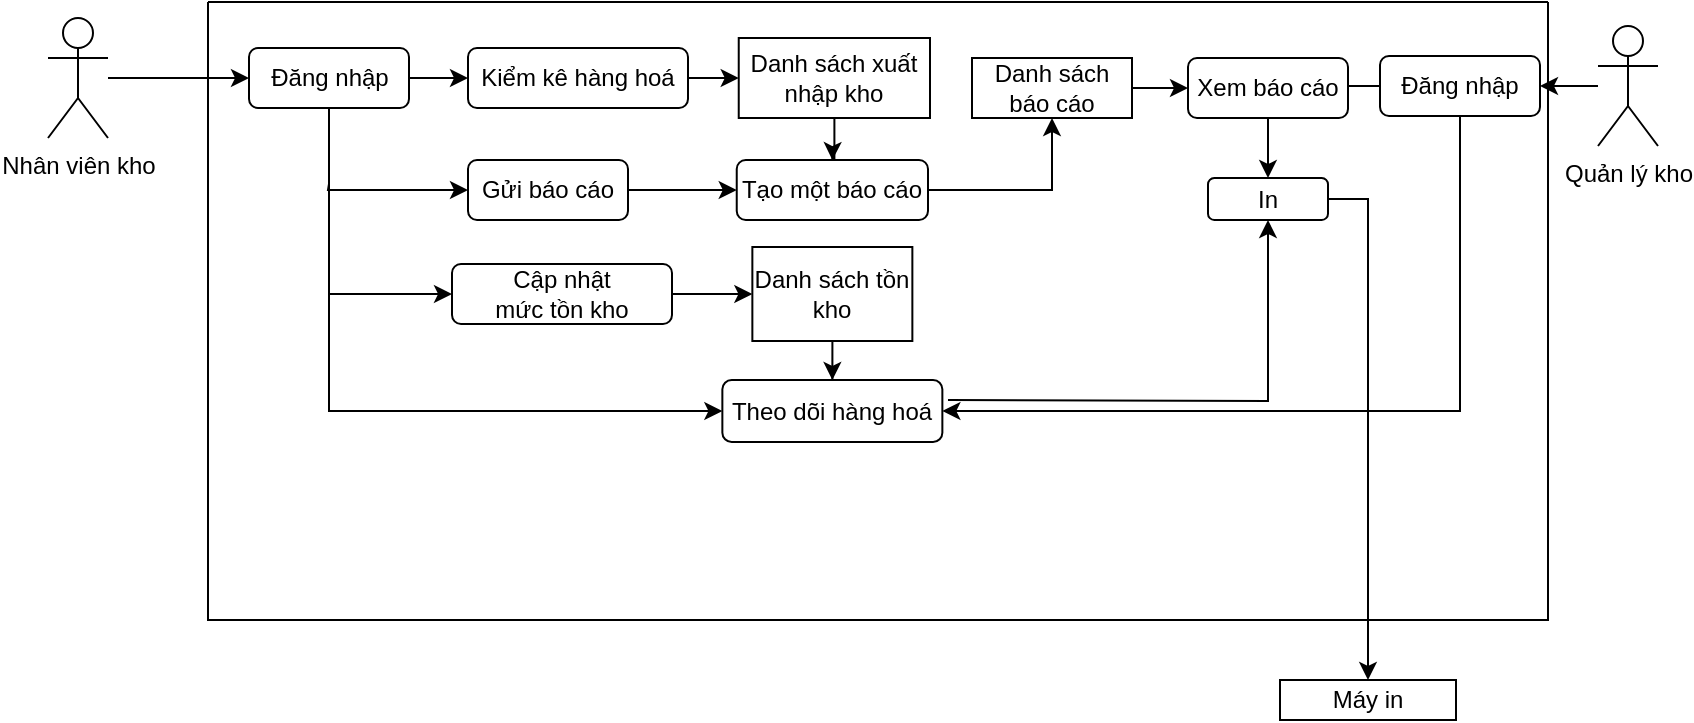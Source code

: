 <mxfile version="27.0.6">
  <diagram name="Trang-1" id="D9kbNR4Y4z5BwE0H5Da0">
    <mxGraphModel dx="872" dy="473" grid="1" gridSize="10" guides="1" tooltips="1" connect="1" arrows="1" fold="1" page="1" pageScale="1" pageWidth="1169" pageHeight="827" math="0" shadow="0">
      <root>
        <mxCell id="0" />
        <mxCell id="1" parent="0" />
        <mxCell id="RE8hw0GTR6m2Dy88vsNo-1" value="Nhân viên kho" style="shape=umlActor;verticalLabelPosition=bottom;verticalAlign=top;html=1;outlineConnect=0;" parent="1" vertex="1">
          <mxGeometry x="120" y="29" width="30" height="60" as="geometry" />
        </mxCell>
        <mxCell id="RE8hw0GTR6m2Dy88vsNo-2" value="Quản lý kho" style="shape=umlActor;verticalLabelPosition=bottom;verticalAlign=top;html=1;outlineConnect=0;" parent="1" vertex="1">
          <mxGeometry x="895" y="33" width="30" height="60" as="geometry" />
        </mxCell>
        <mxCell id="RE8hw0GTR6m2Dy88vsNo-5" value="" style="endArrow=classic;html=1;rounded=0;entryX=0;entryY=0.5;entryDx=0;entryDy=0;" parent="1" source="RE8hw0GTR6m2Dy88vsNo-1" target="RE8hw0GTR6m2Dy88vsNo-6" edge="1">
          <mxGeometry width="50" height="50" relative="1" as="geometry">
            <mxPoint x="140" y="200" as="sourcePoint" />
            <mxPoint x="200" y="170" as="targetPoint" />
          </mxGeometry>
        </mxCell>
        <mxCell id="RE8hw0GTR6m2Dy88vsNo-16" value="" style="swimlane;startSize=0;" parent="1" vertex="1">
          <mxGeometry x="200" y="21" width="670" height="309" as="geometry" />
        </mxCell>
        <mxCell id="0RWC0uuBtocXuPP7cz6o-1" style="edgeStyle=orthogonalEdgeStyle;rounded=0;orthogonalLoop=1;jettySize=auto;html=1;" parent="RE8hw0GTR6m2Dy88vsNo-16" source="RE8hw0GTR6m2Dy88vsNo-6" target="RE8hw0GTR6m2Dy88vsNo-15" edge="1">
          <mxGeometry relative="1" as="geometry">
            <Array as="points">
              <mxPoint x="61" y="146" />
            </Array>
          </mxGeometry>
        </mxCell>
        <mxCell id="0RWC0uuBtocXuPP7cz6o-7" style="edgeStyle=orthogonalEdgeStyle;rounded=0;orthogonalLoop=1;jettySize=auto;html=1;entryX=0;entryY=0.5;entryDx=0;entryDy=0;" parent="RE8hw0GTR6m2Dy88vsNo-16" source="RE8hw0GTR6m2Dy88vsNo-6" target="RE8hw0GTR6m2Dy88vsNo-32" edge="1">
          <mxGeometry relative="1" as="geometry">
            <Array as="points">
              <mxPoint x="61" y="91" />
              <mxPoint x="60" y="144" />
            </Array>
          </mxGeometry>
        </mxCell>
        <mxCell id="0RWC0uuBtocXuPP7cz6o-16" style="edgeStyle=orthogonalEdgeStyle;rounded=0;orthogonalLoop=1;jettySize=auto;html=1;entryX=0;entryY=0.5;entryDx=0;entryDy=0;" parent="RE8hw0GTR6m2Dy88vsNo-16" source="RE8hw0GTR6m2Dy88vsNo-6" target="RE8hw0GTR6m2Dy88vsNo-38" edge="1">
          <mxGeometry relative="1" as="geometry">
            <Array as="points">
              <mxPoint x="61" y="205" />
            </Array>
          </mxGeometry>
        </mxCell>
        <mxCell id="QrGvr3LlAkq4sx4mLev--9" style="edgeStyle=orthogonalEdgeStyle;rounded=0;orthogonalLoop=1;jettySize=auto;html=1;" edge="1" parent="RE8hw0GTR6m2Dy88vsNo-16" source="RE8hw0GTR6m2Dy88vsNo-6" target="RE8hw0GTR6m2Dy88vsNo-46">
          <mxGeometry relative="1" as="geometry" />
        </mxCell>
        <mxCell id="RE8hw0GTR6m2Dy88vsNo-6" value="Đăng nhập" style="rounded=1;whiteSpace=wrap;html=1;" parent="RE8hw0GTR6m2Dy88vsNo-16" vertex="1">
          <mxGeometry x="20.5" y="23" width="80" height="30" as="geometry" />
        </mxCell>
        <mxCell id="QrGvr3LlAkq4sx4mLev--2" style="edgeStyle=orthogonalEdgeStyle;rounded=0;orthogonalLoop=1;jettySize=auto;html=1;" edge="1" parent="RE8hw0GTR6m2Dy88vsNo-16" source="RE8hw0GTR6m2Dy88vsNo-15" target="RE8hw0GTR6m2Dy88vsNo-54">
          <mxGeometry relative="1" as="geometry" />
        </mxCell>
        <mxCell id="RE8hw0GTR6m2Dy88vsNo-15" value="Cập nhật&lt;div&gt;mức tồn kho&lt;/div&gt;" style="rounded=1;whiteSpace=wrap;html=1;" parent="RE8hw0GTR6m2Dy88vsNo-16" vertex="1">
          <mxGeometry x="122" y="131" width="110" height="30" as="geometry" />
        </mxCell>
        <mxCell id="0RWC0uuBtocXuPP7cz6o-8" style="edgeStyle=orthogonalEdgeStyle;rounded=0;orthogonalLoop=1;jettySize=auto;html=1;entryX=1;entryY=0.5;entryDx=0;entryDy=0;" parent="RE8hw0GTR6m2Dy88vsNo-16" source="RE8hw0GTR6m2Dy88vsNo-17" target="RE8hw0GTR6m2Dy88vsNo-22" edge="1">
          <mxGeometry relative="1" as="geometry" />
        </mxCell>
        <mxCell id="QrGvr3LlAkq4sx4mLev--12" style="edgeStyle=orthogonalEdgeStyle;rounded=0;orthogonalLoop=1;jettySize=auto;html=1;entryX=1;entryY=0.5;entryDx=0;entryDy=0;" edge="1" parent="RE8hw0GTR6m2Dy88vsNo-16" source="RE8hw0GTR6m2Dy88vsNo-17" target="RE8hw0GTR6m2Dy88vsNo-38">
          <mxGeometry relative="1" as="geometry">
            <Array as="points">
              <mxPoint x="626" y="205" />
            </Array>
          </mxGeometry>
        </mxCell>
        <mxCell id="RE8hw0GTR6m2Dy88vsNo-17" value="Đăng nhập" style="rounded=1;whiteSpace=wrap;html=1;" parent="RE8hw0GTR6m2Dy88vsNo-16" vertex="1">
          <mxGeometry x="586" y="27" width="80" height="30" as="geometry" />
        </mxCell>
        <mxCell id="QrGvr3LlAkq4sx4mLev--13" style="edgeStyle=orthogonalEdgeStyle;rounded=0;orthogonalLoop=1;jettySize=auto;html=1;" edge="1" parent="RE8hw0GTR6m2Dy88vsNo-16" source="RE8hw0GTR6m2Dy88vsNo-24" target="RE8hw0GTR6m2Dy88vsNo-22">
          <mxGeometry relative="1" as="geometry" />
        </mxCell>
        <mxCell id="RE8hw0GTR6m2Dy88vsNo-24" value="Danh sách báo cáo" style="rounded=0;whiteSpace=wrap;html=1;" parent="RE8hw0GTR6m2Dy88vsNo-16" vertex="1">
          <mxGeometry x="382" y="28" width="80" height="30" as="geometry" />
        </mxCell>
        <mxCell id="QrGvr3LlAkq4sx4mLev--16" style="edgeStyle=orthogonalEdgeStyle;rounded=0;orthogonalLoop=1;jettySize=auto;html=1;" edge="1" parent="RE8hw0GTR6m2Dy88vsNo-16" source="RE8hw0GTR6m2Dy88vsNo-22" target="QrGvr3LlAkq4sx4mLev--15">
          <mxGeometry relative="1" as="geometry" />
        </mxCell>
        <mxCell id="RE8hw0GTR6m2Dy88vsNo-22" value="Xem báo cáo" style="rounded=1;whiteSpace=wrap;html=1;" parent="RE8hw0GTR6m2Dy88vsNo-16" vertex="1">
          <mxGeometry x="490" y="28" width="80" height="30" as="geometry" />
        </mxCell>
        <mxCell id="0RWC0uuBtocXuPP7cz6o-12" style="edgeStyle=orthogonalEdgeStyle;rounded=0;orthogonalLoop=1;jettySize=auto;html=1;" parent="RE8hw0GTR6m2Dy88vsNo-16" source="RE8hw0GTR6m2Dy88vsNo-20" target="RE8hw0GTR6m2Dy88vsNo-24" edge="1">
          <mxGeometry relative="1" as="geometry" />
        </mxCell>
        <mxCell id="RE8hw0GTR6m2Dy88vsNo-20" value="Tạo một báo cáo" style="rounded=1;whiteSpace=wrap;html=1;" parent="RE8hw0GTR6m2Dy88vsNo-16" vertex="1">
          <mxGeometry x="264.37" y="79" width="95.63" height="30" as="geometry" />
        </mxCell>
        <mxCell id="RE8hw0GTR6m2Dy88vsNo-35" value="" style="edgeStyle=orthogonalEdgeStyle;rounded=0;orthogonalLoop=1;jettySize=auto;html=1;" parent="RE8hw0GTR6m2Dy88vsNo-16" source="RE8hw0GTR6m2Dy88vsNo-32" target="RE8hw0GTR6m2Dy88vsNo-20" edge="1">
          <mxGeometry relative="1" as="geometry" />
        </mxCell>
        <mxCell id="RE8hw0GTR6m2Dy88vsNo-32" value="Gửi báo cáo" style="rounded=1;whiteSpace=wrap;html=1;" parent="RE8hw0GTR6m2Dy88vsNo-16" vertex="1">
          <mxGeometry x="130" y="79" width="80" height="30" as="geometry" />
        </mxCell>
        <mxCell id="QrGvr3LlAkq4sx4mLev--18" style="edgeStyle=orthogonalEdgeStyle;rounded=0;orthogonalLoop=1;jettySize=auto;html=1;entryX=0.5;entryY=1;entryDx=0;entryDy=0;" edge="1" parent="RE8hw0GTR6m2Dy88vsNo-16" target="QrGvr3LlAkq4sx4mLev--15">
          <mxGeometry relative="1" as="geometry">
            <mxPoint x="370" y="199" as="sourcePoint" />
          </mxGeometry>
        </mxCell>
        <mxCell id="RE8hw0GTR6m2Dy88vsNo-38" value="Theo dõi hàng hoá" style="rounded=1;whiteSpace=wrap;html=1;" parent="RE8hw0GTR6m2Dy88vsNo-16" vertex="1">
          <mxGeometry x="257.18" y="189" width="110" height="31" as="geometry" />
        </mxCell>
        <mxCell id="QrGvr3LlAkq4sx4mLev--11" style="edgeStyle=orthogonalEdgeStyle;rounded=0;orthogonalLoop=1;jettySize=auto;html=1;entryX=0;entryY=0.5;entryDx=0;entryDy=0;" edge="1" parent="RE8hw0GTR6m2Dy88vsNo-16" source="RE8hw0GTR6m2Dy88vsNo-46" target="RE8hw0GTR6m2Dy88vsNo-47">
          <mxGeometry relative="1" as="geometry" />
        </mxCell>
        <mxCell id="RE8hw0GTR6m2Dy88vsNo-46" value="Kiểm kê hàng hoá" style="rounded=1;whiteSpace=wrap;html=1;" parent="RE8hw0GTR6m2Dy88vsNo-16" vertex="1">
          <mxGeometry x="130" y="23" width="110" height="30" as="geometry" />
        </mxCell>
        <mxCell id="QrGvr3LlAkq4sx4mLev--10" style="edgeStyle=orthogonalEdgeStyle;rounded=0;orthogonalLoop=1;jettySize=auto;html=1;entryX=0.5;entryY=0;entryDx=0;entryDy=0;" edge="1" parent="RE8hw0GTR6m2Dy88vsNo-16" source="RE8hw0GTR6m2Dy88vsNo-47" target="RE8hw0GTR6m2Dy88vsNo-20">
          <mxGeometry relative="1" as="geometry" />
        </mxCell>
        <mxCell id="RE8hw0GTR6m2Dy88vsNo-47" value="Danh sách xuất nhập kho" style="rounded=0;whiteSpace=wrap;html=1;" parent="RE8hw0GTR6m2Dy88vsNo-16" vertex="1">
          <mxGeometry x="265.37" y="18" width="95.63" height="40" as="geometry" />
        </mxCell>
        <mxCell id="QrGvr3LlAkq4sx4mLev--4" style="edgeStyle=orthogonalEdgeStyle;rounded=0;orthogonalLoop=1;jettySize=auto;html=1;entryX=0.5;entryY=0;entryDx=0;entryDy=0;" edge="1" parent="RE8hw0GTR6m2Dy88vsNo-16" source="RE8hw0GTR6m2Dy88vsNo-54" target="RE8hw0GTR6m2Dy88vsNo-38">
          <mxGeometry relative="1" as="geometry" />
        </mxCell>
        <mxCell id="RE8hw0GTR6m2Dy88vsNo-54" value="Danh sách tồn kho" style="rounded=0;whiteSpace=wrap;html=1;" parent="RE8hw0GTR6m2Dy88vsNo-16" vertex="1">
          <mxGeometry x="272.18" y="122.5" width="80" height="47" as="geometry" />
        </mxCell>
        <mxCell id="QrGvr3LlAkq4sx4mLev--15" value="In" style="rounded=1;whiteSpace=wrap;html=1;" vertex="1" parent="RE8hw0GTR6m2Dy88vsNo-16">
          <mxGeometry x="500" y="88" width="60" height="21" as="geometry" />
        </mxCell>
        <mxCell id="RE8hw0GTR6m2Dy88vsNo-18" value="" style="endArrow=classic;html=1;rounded=0;entryX=1;entryY=0.5;entryDx=0;entryDy=0;" parent="1" source="RE8hw0GTR6m2Dy88vsNo-2" target="RE8hw0GTR6m2Dy88vsNo-17" edge="1">
          <mxGeometry width="50" height="50" relative="1" as="geometry">
            <mxPoint x="760" y="230" as="sourcePoint" />
            <mxPoint x="746" y="120" as="targetPoint" />
          </mxGeometry>
        </mxCell>
        <mxCell id="QrGvr3LlAkq4sx4mLev--19" value="Máy in" style="rounded=0;whiteSpace=wrap;html=1;" vertex="1" parent="1">
          <mxGeometry x="736" y="360" width="88" height="20" as="geometry" />
        </mxCell>
        <mxCell id="QrGvr3LlAkq4sx4mLev--20" style="edgeStyle=orthogonalEdgeStyle;rounded=0;orthogonalLoop=1;jettySize=auto;html=1;entryX=0.5;entryY=0;entryDx=0;entryDy=0;" edge="1" parent="1" source="QrGvr3LlAkq4sx4mLev--15" target="QrGvr3LlAkq4sx4mLev--19">
          <mxGeometry relative="1" as="geometry">
            <Array as="points">
              <mxPoint x="780" y="120" />
              <mxPoint x="780" y="350" />
            </Array>
          </mxGeometry>
        </mxCell>
      </root>
    </mxGraphModel>
  </diagram>
</mxfile>
